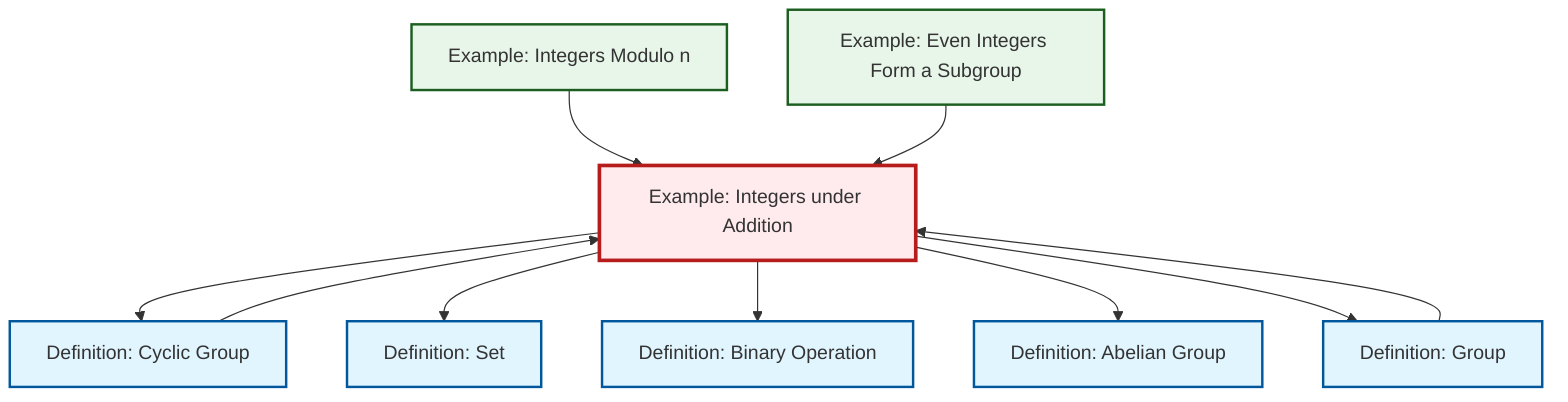graph TD
    classDef definition fill:#e1f5fe,stroke:#01579b,stroke-width:2px
    classDef theorem fill:#f3e5f5,stroke:#4a148c,stroke-width:2px
    classDef axiom fill:#fff3e0,stroke:#e65100,stroke-width:2px
    classDef example fill:#e8f5e9,stroke:#1b5e20,stroke-width:2px
    classDef current fill:#ffebee,stroke:#b71c1c,stroke-width:3px
    ex-quotient-integers-mod-n["Example: Integers Modulo n"]:::example
    def-abelian-group["Definition: Abelian Group"]:::definition
    def-group["Definition: Group"]:::definition
    def-binary-operation["Definition: Binary Operation"]:::definition
    def-cyclic-group["Definition: Cyclic Group"]:::definition
    ex-integers-addition["Example: Integers under Addition"]:::example
    def-set["Definition: Set"]:::definition
    ex-even-integers-subgroup["Example: Even Integers Form a Subgroup"]:::example
    ex-integers-addition --> def-cyclic-group
    ex-quotient-integers-mod-n --> ex-integers-addition
    ex-integers-addition --> def-set
    ex-integers-addition --> def-binary-operation
    ex-even-integers-subgroup --> ex-integers-addition
    ex-integers-addition --> def-abelian-group
    def-cyclic-group --> ex-integers-addition
    def-group --> ex-integers-addition
    ex-integers-addition --> def-group
    class ex-integers-addition current